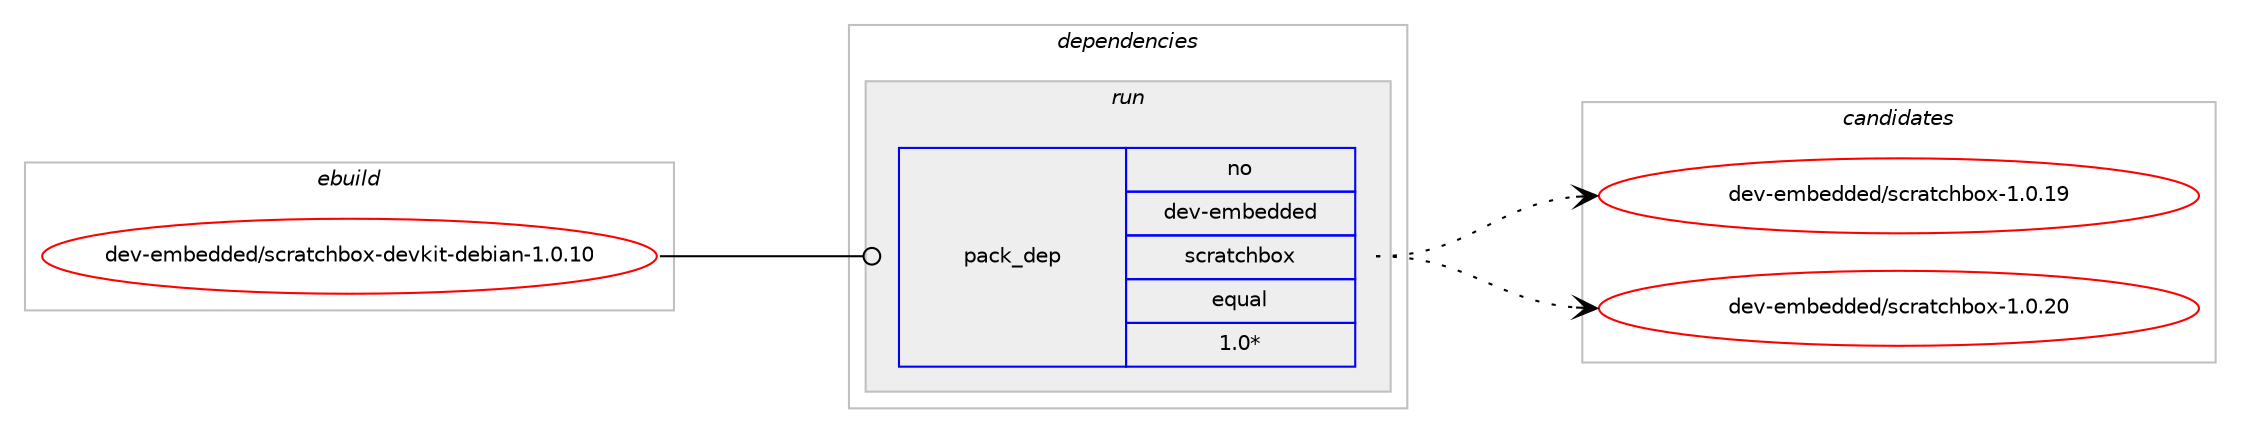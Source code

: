digraph prolog {

# *************
# Graph options
# *************

newrank=true;
concentrate=true;
compound=true;
graph [rankdir=LR,fontname=Helvetica,fontsize=10,ranksep=1.5];#, ranksep=2.5, nodesep=0.2];
edge  [arrowhead=vee];
node  [fontname=Helvetica,fontsize=10];

# **********
# The ebuild
# **********

subgraph cluster_leftcol {
color=gray;
rank=same;
label=<<i>ebuild</i>>;
id [label="dev-embedded/scratchbox-devkit-debian-1.0.10", color=red, width=4, href="../dev-embedded/scratchbox-devkit-debian-1.0.10.svg"];
}

# ****************
# The dependencies
# ****************

subgraph cluster_midcol {
color=gray;
label=<<i>dependencies</i>>;
subgraph cluster_compile {
fillcolor="#eeeeee";
style=filled;
label=<<i>compile</i>>;
}
subgraph cluster_compileandrun {
fillcolor="#eeeeee";
style=filled;
label=<<i>compile and run</i>>;
}
subgraph cluster_run {
fillcolor="#eeeeee";
style=filled;
label=<<i>run</i>>;
subgraph pack944549 {
dependency1323783 [label=<<TABLE BORDER="0" CELLBORDER="1" CELLSPACING="0" CELLPADDING="4" WIDTH="220"><TR><TD ROWSPAN="6" CELLPADDING="30">pack_dep</TD></TR><TR><TD WIDTH="110">no</TD></TR><TR><TD>dev-embedded</TD></TR><TR><TD>scratchbox</TD></TR><TR><TD>equal</TD></TR><TR><TD>1.0*</TD></TR></TABLE>>, shape=none, color=blue];
}
id:e -> dependency1323783:w [weight=20,style="solid",arrowhead="odot"];
}
}

# **************
# The candidates
# **************

subgraph cluster_choices {
rank=same;
color=gray;
label=<<i>candidates</i>>;

subgraph choice944549 {
color=black;
nodesep=1;
choice1001011184510110998101100100101100471159911497116991049811112045494648464957 [label="dev-embedded/scratchbox-1.0.19", color=red, width=4,href="../dev-embedded/scratchbox-1.0.19.svg"];
choice1001011184510110998101100100101100471159911497116991049811112045494648465048 [label="dev-embedded/scratchbox-1.0.20", color=red, width=4,href="../dev-embedded/scratchbox-1.0.20.svg"];
dependency1323783:e -> choice1001011184510110998101100100101100471159911497116991049811112045494648464957:w [style=dotted,weight="100"];
dependency1323783:e -> choice1001011184510110998101100100101100471159911497116991049811112045494648465048:w [style=dotted,weight="100"];
}
}

}
